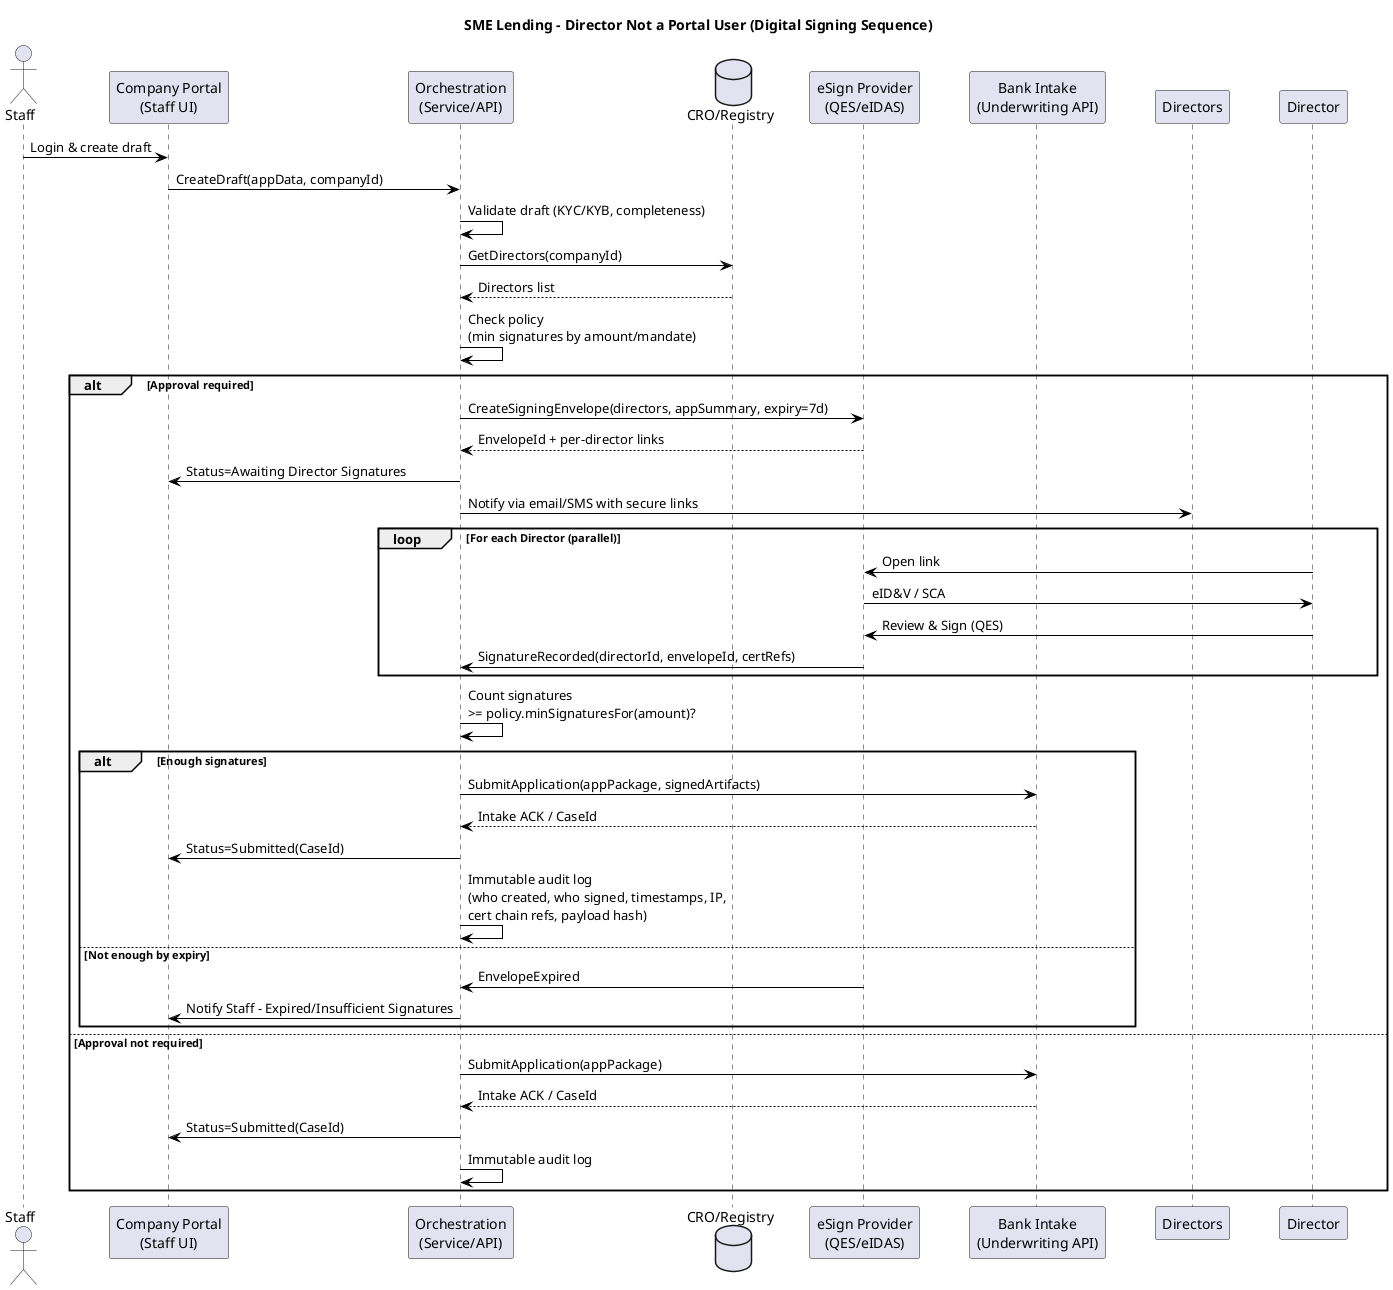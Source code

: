 @startuml
title SME Lending – Director Not a Portal User (Digital Signing Sequence)

skinparam ParticipantPadding 20
skinparam BoxPadding 10
skinparam ArrowColor Black

actor Staff as S
participant "Company Portal\n(Staff UI)" as CP
participant "Orchestration\n(Service/API)" as ORCH
database "CRO/Registry" as CRO
participant "eSign Provider\n(QES/eIDAS)" as ESIGN
participant "Bank Intake\n(Underwriting API)" as BANK

S -> CP: Login & create draft
CP -> ORCH: CreateDraft(appData, companyId)
ORCH -> ORCH: Validate draft (KYC/KYB, completeness)
ORCH -> CRO: GetDirectors(companyId)
CRO --> ORCH: Directors list

ORCH -> ORCH: Check policy\n(min signatures by amount/mandate)
alt Approval required
  ORCH -> ESIGN: CreateSigningEnvelope(directors, appSummary, expiry=7d)
  ESIGN --> ORCH: EnvelopeId + per-director links
  ORCH -> CP: Status=Awaiting Director Signatures
  ORCH -> Directors: Notify via email/SMS with secure links

  loop For each Director (parallel)
    Director -> ESIGN: Open link
    ESIGN -> Director: eID&V / SCA
    Director -> ESIGN: Review & Sign (QES)
    ESIGN -> ORCH: SignatureRecorded(directorId, envelopeId, certRefs)
  end

  ORCH -> ORCH: Count signatures\n>= policy.minSignaturesFor(amount)?
  alt Enough signatures
    ORCH -> BANK: SubmitApplication(appPackage, signedArtifacts)
    BANK --> ORCH: Intake ACK / CaseId
    ORCH -> CP: Status=Submitted(CaseId)
    ORCH -> ORCH: Immutable audit log\n(who created, who signed, timestamps, IP,\ncert chain refs, payload hash)
  else Not enough by expiry
    ESIGN -> ORCH: EnvelopeExpired
    ORCH -> CP: Notify Staff – Expired/Insufficient Signatures
  end
else Approval not required
  ORCH -> BANK: SubmitApplication(appPackage)
  BANK --> ORCH: Intake ACK / CaseId
  ORCH -> CP: Status=Submitted(CaseId)
  ORCH -> ORCH: Immutable audit log
end
@enduml
